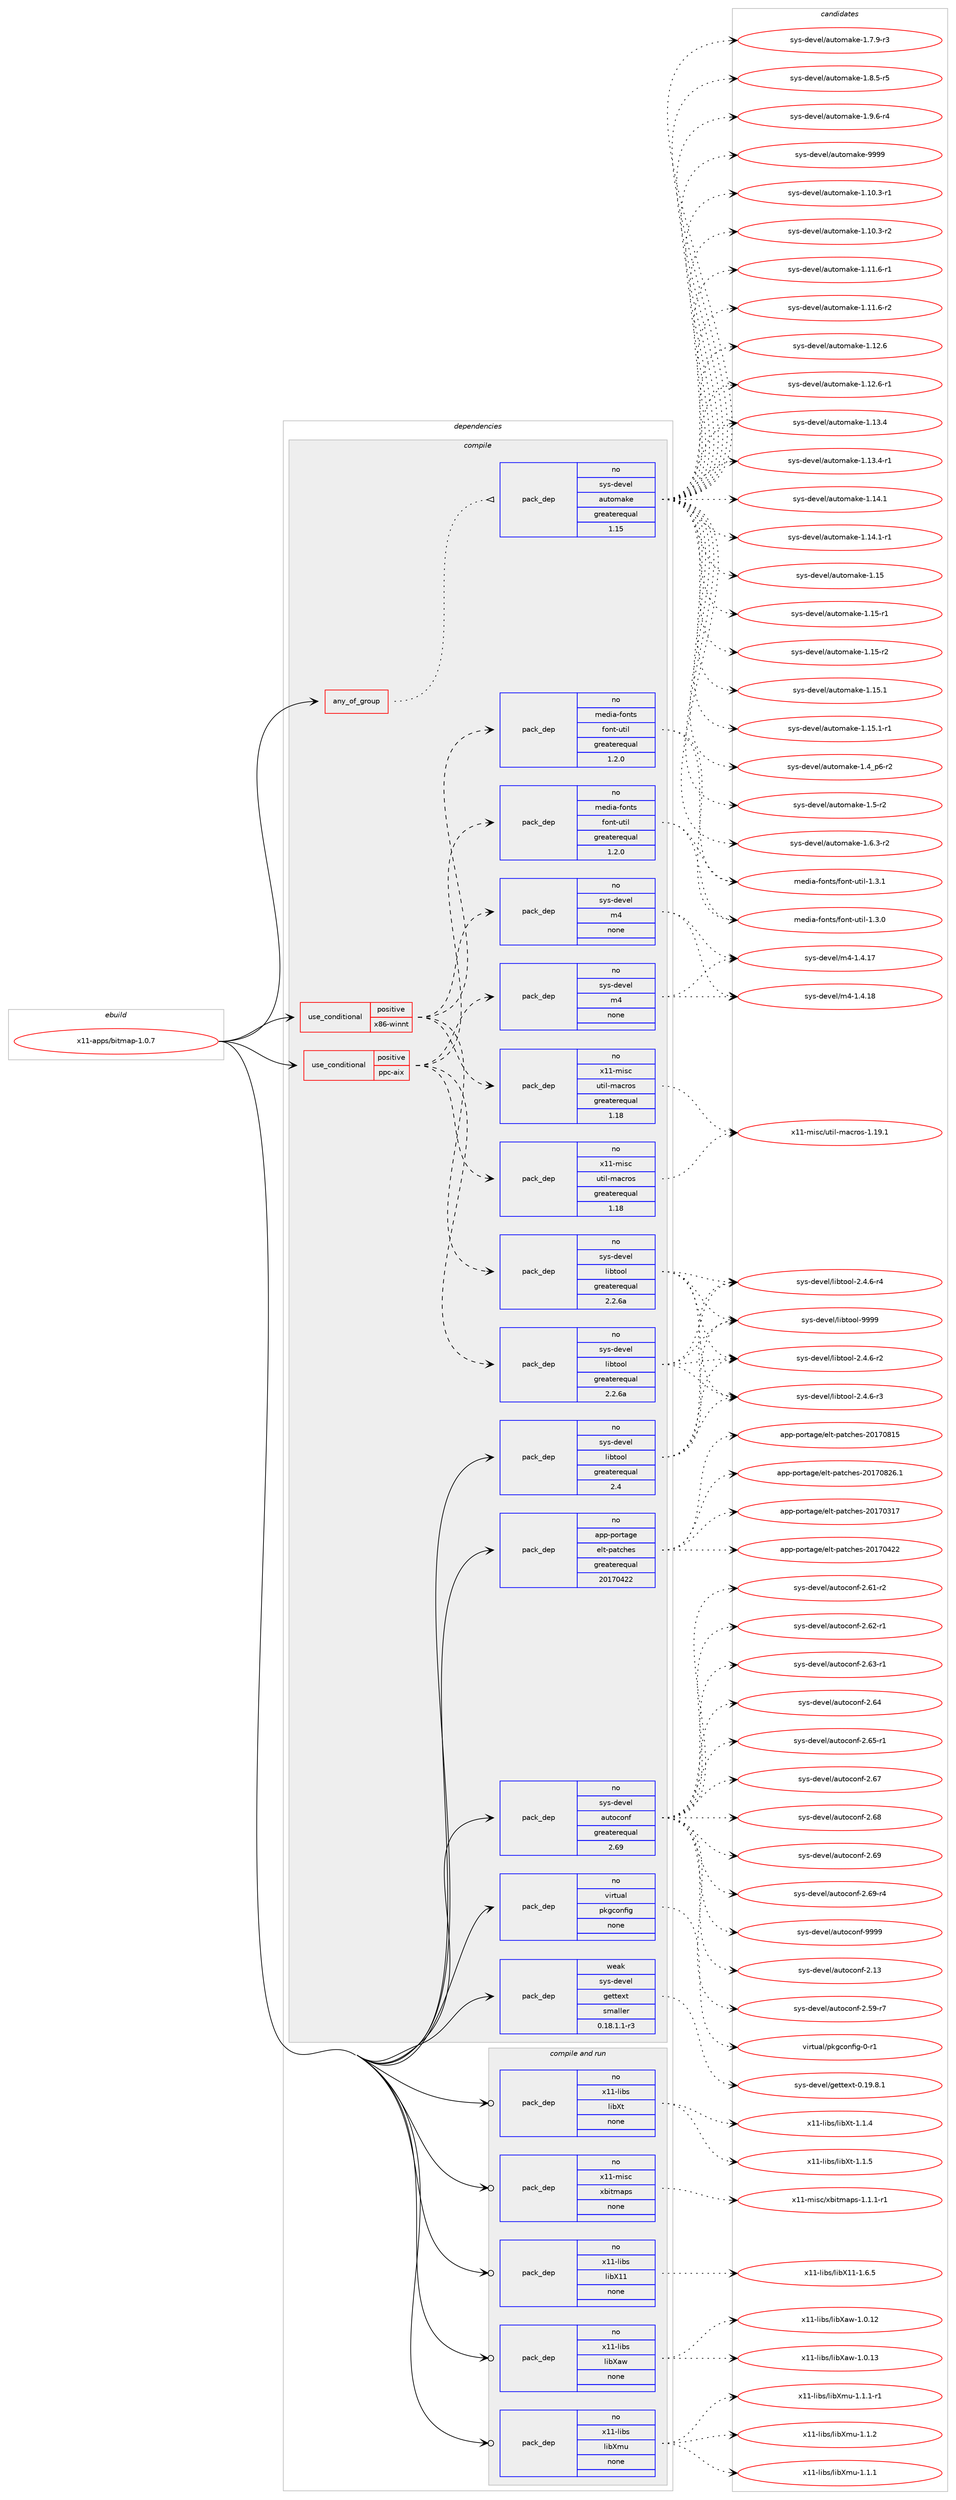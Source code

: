 digraph prolog {

# *************
# Graph options
# *************

newrank=true;
concentrate=true;
compound=true;
graph [rankdir=LR,fontname=Helvetica,fontsize=10,ranksep=1.5];#, ranksep=2.5, nodesep=0.2];
edge  [arrowhead=vee];
node  [fontname=Helvetica,fontsize=10];

# **********
# The ebuild
# **********

subgraph cluster_leftcol {
color=gray;
rank=same;
label=<<i>ebuild</i>>;
id [label="x11-apps/bitmap-1.0.7", color=red, width=4, href="../x11-apps/bitmap-1.0.7.svg"];
}

# ****************
# The dependencies
# ****************

subgraph cluster_midcol {
color=gray;
label=<<i>dependencies</i>>;
subgraph cluster_compile {
fillcolor="#eeeeee";
style=filled;
label=<<i>compile</i>>;
subgraph any8999 {
dependency508906 [label=<<TABLE BORDER="0" CELLBORDER="1" CELLSPACING="0" CELLPADDING="4"><TR><TD CELLPADDING="10">any_of_group</TD></TR></TABLE>>, shape=none, color=red];subgraph pack378186 {
dependency508907 [label=<<TABLE BORDER="0" CELLBORDER="1" CELLSPACING="0" CELLPADDING="4" WIDTH="220"><TR><TD ROWSPAN="6" CELLPADDING="30">pack_dep</TD></TR><TR><TD WIDTH="110">no</TD></TR><TR><TD>sys-devel</TD></TR><TR><TD>automake</TD></TR><TR><TD>greaterequal</TD></TR><TR><TD>1.15</TD></TR></TABLE>>, shape=none, color=blue];
}
dependency508906:e -> dependency508907:w [weight=20,style="dotted",arrowhead="oinv"];
}
id:e -> dependency508906:w [weight=20,style="solid",arrowhead="vee"];
subgraph cond121382 {
dependency508908 [label=<<TABLE BORDER="0" CELLBORDER="1" CELLSPACING="0" CELLPADDING="4"><TR><TD ROWSPAN="3" CELLPADDING="10">use_conditional</TD></TR><TR><TD>positive</TD></TR><TR><TD>ppc-aix</TD></TR></TABLE>>, shape=none, color=red];
subgraph pack378187 {
dependency508909 [label=<<TABLE BORDER="0" CELLBORDER="1" CELLSPACING="0" CELLPADDING="4" WIDTH="220"><TR><TD ROWSPAN="6" CELLPADDING="30">pack_dep</TD></TR><TR><TD WIDTH="110">no</TD></TR><TR><TD>sys-devel</TD></TR><TR><TD>libtool</TD></TR><TR><TD>greaterequal</TD></TR><TR><TD>2.2.6a</TD></TR></TABLE>>, shape=none, color=blue];
}
dependency508908:e -> dependency508909:w [weight=20,style="dashed",arrowhead="vee"];
subgraph pack378188 {
dependency508910 [label=<<TABLE BORDER="0" CELLBORDER="1" CELLSPACING="0" CELLPADDING="4" WIDTH="220"><TR><TD ROWSPAN="6" CELLPADDING="30">pack_dep</TD></TR><TR><TD WIDTH="110">no</TD></TR><TR><TD>sys-devel</TD></TR><TR><TD>m4</TD></TR><TR><TD>none</TD></TR><TR><TD></TD></TR></TABLE>>, shape=none, color=blue];
}
dependency508908:e -> dependency508910:w [weight=20,style="dashed",arrowhead="vee"];
subgraph pack378189 {
dependency508911 [label=<<TABLE BORDER="0" CELLBORDER="1" CELLSPACING="0" CELLPADDING="4" WIDTH="220"><TR><TD ROWSPAN="6" CELLPADDING="30">pack_dep</TD></TR><TR><TD WIDTH="110">no</TD></TR><TR><TD>x11-misc</TD></TR><TR><TD>util-macros</TD></TR><TR><TD>greaterequal</TD></TR><TR><TD>1.18</TD></TR></TABLE>>, shape=none, color=blue];
}
dependency508908:e -> dependency508911:w [weight=20,style="dashed",arrowhead="vee"];
subgraph pack378190 {
dependency508912 [label=<<TABLE BORDER="0" CELLBORDER="1" CELLSPACING="0" CELLPADDING="4" WIDTH="220"><TR><TD ROWSPAN="6" CELLPADDING="30">pack_dep</TD></TR><TR><TD WIDTH="110">no</TD></TR><TR><TD>media-fonts</TD></TR><TR><TD>font-util</TD></TR><TR><TD>greaterequal</TD></TR><TR><TD>1.2.0</TD></TR></TABLE>>, shape=none, color=blue];
}
dependency508908:e -> dependency508912:w [weight=20,style="dashed",arrowhead="vee"];
}
id:e -> dependency508908:w [weight=20,style="solid",arrowhead="vee"];
subgraph cond121383 {
dependency508913 [label=<<TABLE BORDER="0" CELLBORDER="1" CELLSPACING="0" CELLPADDING="4"><TR><TD ROWSPAN="3" CELLPADDING="10">use_conditional</TD></TR><TR><TD>positive</TD></TR><TR><TD>x86-winnt</TD></TR></TABLE>>, shape=none, color=red];
subgraph pack378191 {
dependency508914 [label=<<TABLE BORDER="0" CELLBORDER="1" CELLSPACING="0" CELLPADDING="4" WIDTH="220"><TR><TD ROWSPAN="6" CELLPADDING="30">pack_dep</TD></TR><TR><TD WIDTH="110">no</TD></TR><TR><TD>sys-devel</TD></TR><TR><TD>libtool</TD></TR><TR><TD>greaterequal</TD></TR><TR><TD>2.2.6a</TD></TR></TABLE>>, shape=none, color=blue];
}
dependency508913:e -> dependency508914:w [weight=20,style="dashed",arrowhead="vee"];
subgraph pack378192 {
dependency508915 [label=<<TABLE BORDER="0" CELLBORDER="1" CELLSPACING="0" CELLPADDING="4" WIDTH="220"><TR><TD ROWSPAN="6" CELLPADDING="30">pack_dep</TD></TR><TR><TD WIDTH="110">no</TD></TR><TR><TD>sys-devel</TD></TR><TR><TD>m4</TD></TR><TR><TD>none</TD></TR><TR><TD></TD></TR></TABLE>>, shape=none, color=blue];
}
dependency508913:e -> dependency508915:w [weight=20,style="dashed",arrowhead="vee"];
subgraph pack378193 {
dependency508916 [label=<<TABLE BORDER="0" CELLBORDER="1" CELLSPACING="0" CELLPADDING="4" WIDTH="220"><TR><TD ROWSPAN="6" CELLPADDING="30">pack_dep</TD></TR><TR><TD WIDTH="110">no</TD></TR><TR><TD>x11-misc</TD></TR><TR><TD>util-macros</TD></TR><TR><TD>greaterequal</TD></TR><TR><TD>1.18</TD></TR></TABLE>>, shape=none, color=blue];
}
dependency508913:e -> dependency508916:w [weight=20,style="dashed",arrowhead="vee"];
subgraph pack378194 {
dependency508917 [label=<<TABLE BORDER="0" CELLBORDER="1" CELLSPACING="0" CELLPADDING="4" WIDTH="220"><TR><TD ROWSPAN="6" CELLPADDING="30">pack_dep</TD></TR><TR><TD WIDTH="110">no</TD></TR><TR><TD>media-fonts</TD></TR><TR><TD>font-util</TD></TR><TR><TD>greaterequal</TD></TR><TR><TD>1.2.0</TD></TR></TABLE>>, shape=none, color=blue];
}
dependency508913:e -> dependency508917:w [weight=20,style="dashed",arrowhead="vee"];
}
id:e -> dependency508913:w [weight=20,style="solid",arrowhead="vee"];
subgraph pack378195 {
dependency508918 [label=<<TABLE BORDER="0" CELLBORDER="1" CELLSPACING="0" CELLPADDING="4" WIDTH="220"><TR><TD ROWSPAN="6" CELLPADDING="30">pack_dep</TD></TR><TR><TD WIDTH="110">no</TD></TR><TR><TD>app-portage</TD></TR><TR><TD>elt-patches</TD></TR><TR><TD>greaterequal</TD></TR><TR><TD>20170422</TD></TR></TABLE>>, shape=none, color=blue];
}
id:e -> dependency508918:w [weight=20,style="solid",arrowhead="vee"];
subgraph pack378196 {
dependency508919 [label=<<TABLE BORDER="0" CELLBORDER="1" CELLSPACING="0" CELLPADDING="4" WIDTH="220"><TR><TD ROWSPAN="6" CELLPADDING="30">pack_dep</TD></TR><TR><TD WIDTH="110">no</TD></TR><TR><TD>sys-devel</TD></TR><TR><TD>autoconf</TD></TR><TR><TD>greaterequal</TD></TR><TR><TD>2.69</TD></TR></TABLE>>, shape=none, color=blue];
}
id:e -> dependency508919:w [weight=20,style="solid",arrowhead="vee"];
subgraph pack378197 {
dependency508920 [label=<<TABLE BORDER="0" CELLBORDER="1" CELLSPACING="0" CELLPADDING="4" WIDTH="220"><TR><TD ROWSPAN="6" CELLPADDING="30">pack_dep</TD></TR><TR><TD WIDTH="110">no</TD></TR><TR><TD>sys-devel</TD></TR><TR><TD>libtool</TD></TR><TR><TD>greaterequal</TD></TR><TR><TD>2.4</TD></TR></TABLE>>, shape=none, color=blue];
}
id:e -> dependency508920:w [weight=20,style="solid",arrowhead="vee"];
subgraph pack378198 {
dependency508921 [label=<<TABLE BORDER="0" CELLBORDER="1" CELLSPACING="0" CELLPADDING="4" WIDTH="220"><TR><TD ROWSPAN="6" CELLPADDING="30">pack_dep</TD></TR><TR><TD WIDTH="110">no</TD></TR><TR><TD>virtual</TD></TR><TR><TD>pkgconfig</TD></TR><TR><TD>none</TD></TR><TR><TD></TD></TR></TABLE>>, shape=none, color=blue];
}
id:e -> dependency508921:w [weight=20,style="solid",arrowhead="vee"];
subgraph pack378199 {
dependency508922 [label=<<TABLE BORDER="0" CELLBORDER="1" CELLSPACING="0" CELLPADDING="4" WIDTH="220"><TR><TD ROWSPAN="6" CELLPADDING="30">pack_dep</TD></TR><TR><TD WIDTH="110">weak</TD></TR><TR><TD>sys-devel</TD></TR><TR><TD>gettext</TD></TR><TR><TD>smaller</TD></TR><TR><TD>0.18.1.1-r3</TD></TR></TABLE>>, shape=none, color=blue];
}
id:e -> dependency508922:w [weight=20,style="solid",arrowhead="vee"];
}
subgraph cluster_compileandrun {
fillcolor="#eeeeee";
style=filled;
label=<<i>compile and run</i>>;
subgraph pack378200 {
dependency508923 [label=<<TABLE BORDER="0" CELLBORDER="1" CELLSPACING="0" CELLPADDING="4" WIDTH="220"><TR><TD ROWSPAN="6" CELLPADDING="30">pack_dep</TD></TR><TR><TD WIDTH="110">no</TD></TR><TR><TD>x11-libs</TD></TR><TR><TD>libX11</TD></TR><TR><TD>none</TD></TR><TR><TD></TD></TR></TABLE>>, shape=none, color=blue];
}
id:e -> dependency508923:w [weight=20,style="solid",arrowhead="odotvee"];
subgraph pack378201 {
dependency508924 [label=<<TABLE BORDER="0" CELLBORDER="1" CELLSPACING="0" CELLPADDING="4" WIDTH="220"><TR><TD ROWSPAN="6" CELLPADDING="30">pack_dep</TD></TR><TR><TD WIDTH="110">no</TD></TR><TR><TD>x11-libs</TD></TR><TR><TD>libXaw</TD></TR><TR><TD>none</TD></TR><TR><TD></TD></TR></TABLE>>, shape=none, color=blue];
}
id:e -> dependency508924:w [weight=20,style="solid",arrowhead="odotvee"];
subgraph pack378202 {
dependency508925 [label=<<TABLE BORDER="0" CELLBORDER="1" CELLSPACING="0" CELLPADDING="4" WIDTH="220"><TR><TD ROWSPAN="6" CELLPADDING="30">pack_dep</TD></TR><TR><TD WIDTH="110">no</TD></TR><TR><TD>x11-libs</TD></TR><TR><TD>libXmu</TD></TR><TR><TD>none</TD></TR><TR><TD></TD></TR></TABLE>>, shape=none, color=blue];
}
id:e -> dependency508925:w [weight=20,style="solid",arrowhead="odotvee"];
subgraph pack378203 {
dependency508926 [label=<<TABLE BORDER="0" CELLBORDER="1" CELLSPACING="0" CELLPADDING="4" WIDTH="220"><TR><TD ROWSPAN="6" CELLPADDING="30">pack_dep</TD></TR><TR><TD WIDTH="110">no</TD></TR><TR><TD>x11-libs</TD></TR><TR><TD>libXt</TD></TR><TR><TD>none</TD></TR><TR><TD></TD></TR></TABLE>>, shape=none, color=blue];
}
id:e -> dependency508926:w [weight=20,style="solid",arrowhead="odotvee"];
subgraph pack378204 {
dependency508927 [label=<<TABLE BORDER="0" CELLBORDER="1" CELLSPACING="0" CELLPADDING="4" WIDTH="220"><TR><TD ROWSPAN="6" CELLPADDING="30">pack_dep</TD></TR><TR><TD WIDTH="110">no</TD></TR><TR><TD>x11-misc</TD></TR><TR><TD>xbitmaps</TD></TR><TR><TD>none</TD></TR><TR><TD></TD></TR></TABLE>>, shape=none, color=blue];
}
id:e -> dependency508927:w [weight=20,style="solid",arrowhead="odotvee"];
}
subgraph cluster_run {
fillcolor="#eeeeee";
style=filled;
label=<<i>run</i>>;
}
}

# **************
# The candidates
# **************

subgraph cluster_choices {
rank=same;
color=gray;
label=<<i>candidates</i>>;

subgraph choice378186 {
color=black;
nodesep=1;
choice11512111545100101118101108479711711611110997107101454946494846514511449 [label="sys-devel/automake-1.10.3-r1", color=red, width=4,href="../sys-devel/automake-1.10.3-r1.svg"];
choice11512111545100101118101108479711711611110997107101454946494846514511450 [label="sys-devel/automake-1.10.3-r2", color=red, width=4,href="../sys-devel/automake-1.10.3-r2.svg"];
choice11512111545100101118101108479711711611110997107101454946494946544511449 [label="sys-devel/automake-1.11.6-r1", color=red, width=4,href="../sys-devel/automake-1.11.6-r1.svg"];
choice11512111545100101118101108479711711611110997107101454946494946544511450 [label="sys-devel/automake-1.11.6-r2", color=red, width=4,href="../sys-devel/automake-1.11.6-r2.svg"];
choice1151211154510010111810110847971171161111099710710145494649504654 [label="sys-devel/automake-1.12.6", color=red, width=4,href="../sys-devel/automake-1.12.6.svg"];
choice11512111545100101118101108479711711611110997107101454946495046544511449 [label="sys-devel/automake-1.12.6-r1", color=red, width=4,href="../sys-devel/automake-1.12.6-r1.svg"];
choice1151211154510010111810110847971171161111099710710145494649514652 [label="sys-devel/automake-1.13.4", color=red, width=4,href="../sys-devel/automake-1.13.4.svg"];
choice11512111545100101118101108479711711611110997107101454946495146524511449 [label="sys-devel/automake-1.13.4-r1", color=red, width=4,href="../sys-devel/automake-1.13.4-r1.svg"];
choice1151211154510010111810110847971171161111099710710145494649524649 [label="sys-devel/automake-1.14.1", color=red, width=4,href="../sys-devel/automake-1.14.1.svg"];
choice11512111545100101118101108479711711611110997107101454946495246494511449 [label="sys-devel/automake-1.14.1-r1", color=red, width=4,href="../sys-devel/automake-1.14.1-r1.svg"];
choice115121115451001011181011084797117116111109971071014549464953 [label="sys-devel/automake-1.15", color=red, width=4,href="../sys-devel/automake-1.15.svg"];
choice1151211154510010111810110847971171161111099710710145494649534511449 [label="sys-devel/automake-1.15-r1", color=red, width=4,href="../sys-devel/automake-1.15-r1.svg"];
choice1151211154510010111810110847971171161111099710710145494649534511450 [label="sys-devel/automake-1.15-r2", color=red, width=4,href="../sys-devel/automake-1.15-r2.svg"];
choice1151211154510010111810110847971171161111099710710145494649534649 [label="sys-devel/automake-1.15.1", color=red, width=4,href="../sys-devel/automake-1.15.1.svg"];
choice11512111545100101118101108479711711611110997107101454946495346494511449 [label="sys-devel/automake-1.15.1-r1", color=red, width=4,href="../sys-devel/automake-1.15.1-r1.svg"];
choice115121115451001011181011084797117116111109971071014549465295112544511450 [label="sys-devel/automake-1.4_p6-r2", color=red, width=4,href="../sys-devel/automake-1.4_p6-r2.svg"];
choice11512111545100101118101108479711711611110997107101454946534511450 [label="sys-devel/automake-1.5-r2", color=red, width=4,href="../sys-devel/automake-1.5-r2.svg"];
choice115121115451001011181011084797117116111109971071014549465446514511450 [label="sys-devel/automake-1.6.3-r2", color=red, width=4,href="../sys-devel/automake-1.6.3-r2.svg"];
choice115121115451001011181011084797117116111109971071014549465546574511451 [label="sys-devel/automake-1.7.9-r3", color=red, width=4,href="../sys-devel/automake-1.7.9-r3.svg"];
choice115121115451001011181011084797117116111109971071014549465646534511453 [label="sys-devel/automake-1.8.5-r5", color=red, width=4,href="../sys-devel/automake-1.8.5-r5.svg"];
choice115121115451001011181011084797117116111109971071014549465746544511452 [label="sys-devel/automake-1.9.6-r4", color=red, width=4,href="../sys-devel/automake-1.9.6-r4.svg"];
choice115121115451001011181011084797117116111109971071014557575757 [label="sys-devel/automake-9999", color=red, width=4,href="../sys-devel/automake-9999.svg"];
dependency508907:e -> choice11512111545100101118101108479711711611110997107101454946494846514511449:w [style=dotted,weight="100"];
dependency508907:e -> choice11512111545100101118101108479711711611110997107101454946494846514511450:w [style=dotted,weight="100"];
dependency508907:e -> choice11512111545100101118101108479711711611110997107101454946494946544511449:w [style=dotted,weight="100"];
dependency508907:e -> choice11512111545100101118101108479711711611110997107101454946494946544511450:w [style=dotted,weight="100"];
dependency508907:e -> choice1151211154510010111810110847971171161111099710710145494649504654:w [style=dotted,weight="100"];
dependency508907:e -> choice11512111545100101118101108479711711611110997107101454946495046544511449:w [style=dotted,weight="100"];
dependency508907:e -> choice1151211154510010111810110847971171161111099710710145494649514652:w [style=dotted,weight="100"];
dependency508907:e -> choice11512111545100101118101108479711711611110997107101454946495146524511449:w [style=dotted,weight="100"];
dependency508907:e -> choice1151211154510010111810110847971171161111099710710145494649524649:w [style=dotted,weight="100"];
dependency508907:e -> choice11512111545100101118101108479711711611110997107101454946495246494511449:w [style=dotted,weight="100"];
dependency508907:e -> choice115121115451001011181011084797117116111109971071014549464953:w [style=dotted,weight="100"];
dependency508907:e -> choice1151211154510010111810110847971171161111099710710145494649534511449:w [style=dotted,weight="100"];
dependency508907:e -> choice1151211154510010111810110847971171161111099710710145494649534511450:w [style=dotted,weight="100"];
dependency508907:e -> choice1151211154510010111810110847971171161111099710710145494649534649:w [style=dotted,weight="100"];
dependency508907:e -> choice11512111545100101118101108479711711611110997107101454946495346494511449:w [style=dotted,weight="100"];
dependency508907:e -> choice115121115451001011181011084797117116111109971071014549465295112544511450:w [style=dotted,weight="100"];
dependency508907:e -> choice11512111545100101118101108479711711611110997107101454946534511450:w [style=dotted,weight="100"];
dependency508907:e -> choice115121115451001011181011084797117116111109971071014549465446514511450:w [style=dotted,weight="100"];
dependency508907:e -> choice115121115451001011181011084797117116111109971071014549465546574511451:w [style=dotted,weight="100"];
dependency508907:e -> choice115121115451001011181011084797117116111109971071014549465646534511453:w [style=dotted,weight="100"];
dependency508907:e -> choice115121115451001011181011084797117116111109971071014549465746544511452:w [style=dotted,weight="100"];
dependency508907:e -> choice115121115451001011181011084797117116111109971071014557575757:w [style=dotted,weight="100"];
}
subgraph choice378187 {
color=black;
nodesep=1;
choice1151211154510010111810110847108105981161111111084550465246544511450 [label="sys-devel/libtool-2.4.6-r2", color=red, width=4,href="../sys-devel/libtool-2.4.6-r2.svg"];
choice1151211154510010111810110847108105981161111111084550465246544511451 [label="sys-devel/libtool-2.4.6-r3", color=red, width=4,href="../sys-devel/libtool-2.4.6-r3.svg"];
choice1151211154510010111810110847108105981161111111084550465246544511452 [label="sys-devel/libtool-2.4.6-r4", color=red, width=4,href="../sys-devel/libtool-2.4.6-r4.svg"];
choice1151211154510010111810110847108105981161111111084557575757 [label="sys-devel/libtool-9999", color=red, width=4,href="../sys-devel/libtool-9999.svg"];
dependency508909:e -> choice1151211154510010111810110847108105981161111111084550465246544511450:w [style=dotted,weight="100"];
dependency508909:e -> choice1151211154510010111810110847108105981161111111084550465246544511451:w [style=dotted,weight="100"];
dependency508909:e -> choice1151211154510010111810110847108105981161111111084550465246544511452:w [style=dotted,weight="100"];
dependency508909:e -> choice1151211154510010111810110847108105981161111111084557575757:w [style=dotted,weight="100"];
}
subgraph choice378188 {
color=black;
nodesep=1;
choice11512111545100101118101108471095245494652464955 [label="sys-devel/m4-1.4.17", color=red, width=4,href="../sys-devel/m4-1.4.17.svg"];
choice11512111545100101118101108471095245494652464956 [label="sys-devel/m4-1.4.18", color=red, width=4,href="../sys-devel/m4-1.4.18.svg"];
dependency508910:e -> choice11512111545100101118101108471095245494652464955:w [style=dotted,weight="100"];
dependency508910:e -> choice11512111545100101118101108471095245494652464956:w [style=dotted,weight="100"];
}
subgraph choice378189 {
color=black;
nodesep=1;
choice120494945109105115994711711610510845109979911411111545494649574649 [label="x11-misc/util-macros-1.19.1", color=red, width=4,href="../x11-misc/util-macros-1.19.1.svg"];
dependency508911:e -> choice120494945109105115994711711610510845109979911411111545494649574649:w [style=dotted,weight="100"];
}
subgraph choice378190 {
color=black;
nodesep=1;
choice10910110010597451021111101161154710211111011645117116105108454946514648 [label="media-fonts/font-util-1.3.0", color=red, width=4,href="../media-fonts/font-util-1.3.0.svg"];
choice10910110010597451021111101161154710211111011645117116105108454946514649 [label="media-fonts/font-util-1.3.1", color=red, width=4,href="../media-fonts/font-util-1.3.1.svg"];
dependency508912:e -> choice10910110010597451021111101161154710211111011645117116105108454946514648:w [style=dotted,weight="100"];
dependency508912:e -> choice10910110010597451021111101161154710211111011645117116105108454946514649:w [style=dotted,weight="100"];
}
subgraph choice378191 {
color=black;
nodesep=1;
choice1151211154510010111810110847108105981161111111084550465246544511450 [label="sys-devel/libtool-2.4.6-r2", color=red, width=4,href="../sys-devel/libtool-2.4.6-r2.svg"];
choice1151211154510010111810110847108105981161111111084550465246544511451 [label="sys-devel/libtool-2.4.6-r3", color=red, width=4,href="../sys-devel/libtool-2.4.6-r3.svg"];
choice1151211154510010111810110847108105981161111111084550465246544511452 [label="sys-devel/libtool-2.4.6-r4", color=red, width=4,href="../sys-devel/libtool-2.4.6-r4.svg"];
choice1151211154510010111810110847108105981161111111084557575757 [label="sys-devel/libtool-9999", color=red, width=4,href="../sys-devel/libtool-9999.svg"];
dependency508914:e -> choice1151211154510010111810110847108105981161111111084550465246544511450:w [style=dotted,weight="100"];
dependency508914:e -> choice1151211154510010111810110847108105981161111111084550465246544511451:w [style=dotted,weight="100"];
dependency508914:e -> choice1151211154510010111810110847108105981161111111084550465246544511452:w [style=dotted,weight="100"];
dependency508914:e -> choice1151211154510010111810110847108105981161111111084557575757:w [style=dotted,weight="100"];
}
subgraph choice378192 {
color=black;
nodesep=1;
choice11512111545100101118101108471095245494652464955 [label="sys-devel/m4-1.4.17", color=red, width=4,href="../sys-devel/m4-1.4.17.svg"];
choice11512111545100101118101108471095245494652464956 [label="sys-devel/m4-1.4.18", color=red, width=4,href="../sys-devel/m4-1.4.18.svg"];
dependency508915:e -> choice11512111545100101118101108471095245494652464955:w [style=dotted,weight="100"];
dependency508915:e -> choice11512111545100101118101108471095245494652464956:w [style=dotted,weight="100"];
}
subgraph choice378193 {
color=black;
nodesep=1;
choice120494945109105115994711711610510845109979911411111545494649574649 [label="x11-misc/util-macros-1.19.1", color=red, width=4,href="../x11-misc/util-macros-1.19.1.svg"];
dependency508916:e -> choice120494945109105115994711711610510845109979911411111545494649574649:w [style=dotted,weight="100"];
}
subgraph choice378194 {
color=black;
nodesep=1;
choice10910110010597451021111101161154710211111011645117116105108454946514648 [label="media-fonts/font-util-1.3.0", color=red, width=4,href="../media-fonts/font-util-1.3.0.svg"];
choice10910110010597451021111101161154710211111011645117116105108454946514649 [label="media-fonts/font-util-1.3.1", color=red, width=4,href="../media-fonts/font-util-1.3.1.svg"];
dependency508917:e -> choice10910110010597451021111101161154710211111011645117116105108454946514648:w [style=dotted,weight="100"];
dependency508917:e -> choice10910110010597451021111101161154710211111011645117116105108454946514649:w [style=dotted,weight="100"];
}
subgraph choice378195 {
color=black;
nodesep=1;
choice97112112451121111141169710310147101108116451129711699104101115455048495548514955 [label="app-portage/elt-patches-20170317", color=red, width=4,href="../app-portage/elt-patches-20170317.svg"];
choice97112112451121111141169710310147101108116451129711699104101115455048495548525050 [label="app-portage/elt-patches-20170422", color=red, width=4,href="../app-portage/elt-patches-20170422.svg"];
choice97112112451121111141169710310147101108116451129711699104101115455048495548564953 [label="app-portage/elt-patches-20170815", color=red, width=4,href="../app-portage/elt-patches-20170815.svg"];
choice971121124511211111411697103101471011081164511297116991041011154550484955485650544649 [label="app-portage/elt-patches-20170826.1", color=red, width=4,href="../app-portage/elt-patches-20170826.1.svg"];
dependency508918:e -> choice97112112451121111141169710310147101108116451129711699104101115455048495548514955:w [style=dotted,weight="100"];
dependency508918:e -> choice97112112451121111141169710310147101108116451129711699104101115455048495548525050:w [style=dotted,weight="100"];
dependency508918:e -> choice97112112451121111141169710310147101108116451129711699104101115455048495548564953:w [style=dotted,weight="100"];
dependency508918:e -> choice971121124511211111411697103101471011081164511297116991041011154550484955485650544649:w [style=dotted,weight="100"];
}
subgraph choice378196 {
color=black;
nodesep=1;
choice115121115451001011181011084797117116111991111101024550464951 [label="sys-devel/autoconf-2.13", color=red, width=4,href="../sys-devel/autoconf-2.13.svg"];
choice1151211154510010111810110847971171161119911111010245504653574511455 [label="sys-devel/autoconf-2.59-r7", color=red, width=4,href="../sys-devel/autoconf-2.59-r7.svg"];
choice1151211154510010111810110847971171161119911111010245504654494511450 [label="sys-devel/autoconf-2.61-r2", color=red, width=4,href="../sys-devel/autoconf-2.61-r2.svg"];
choice1151211154510010111810110847971171161119911111010245504654504511449 [label="sys-devel/autoconf-2.62-r1", color=red, width=4,href="../sys-devel/autoconf-2.62-r1.svg"];
choice1151211154510010111810110847971171161119911111010245504654514511449 [label="sys-devel/autoconf-2.63-r1", color=red, width=4,href="../sys-devel/autoconf-2.63-r1.svg"];
choice115121115451001011181011084797117116111991111101024550465452 [label="sys-devel/autoconf-2.64", color=red, width=4,href="../sys-devel/autoconf-2.64.svg"];
choice1151211154510010111810110847971171161119911111010245504654534511449 [label="sys-devel/autoconf-2.65-r1", color=red, width=4,href="../sys-devel/autoconf-2.65-r1.svg"];
choice115121115451001011181011084797117116111991111101024550465455 [label="sys-devel/autoconf-2.67", color=red, width=4,href="../sys-devel/autoconf-2.67.svg"];
choice115121115451001011181011084797117116111991111101024550465456 [label="sys-devel/autoconf-2.68", color=red, width=4,href="../sys-devel/autoconf-2.68.svg"];
choice115121115451001011181011084797117116111991111101024550465457 [label="sys-devel/autoconf-2.69", color=red, width=4,href="../sys-devel/autoconf-2.69.svg"];
choice1151211154510010111810110847971171161119911111010245504654574511452 [label="sys-devel/autoconf-2.69-r4", color=red, width=4,href="../sys-devel/autoconf-2.69-r4.svg"];
choice115121115451001011181011084797117116111991111101024557575757 [label="sys-devel/autoconf-9999", color=red, width=4,href="../sys-devel/autoconf-9999.svg"];
dependency508919:e -> choice115121115451001011181011084797117116111991111101024550464951:w [style=dotted,weight="100"];
dependency508919:e -> choice1151211154510010111810110847971171161119911111010245504653574511455:w [style=dotted,weight="100"];
dependency508919:e -> choice1151211154510010111810110847971171161119911111010245504654494511450:w [style=dotted,weight="100"];
dependency508919:e -> choice1151211154510010111810110847971171161119911111010245504654504511449:w [style=dotted,weight="100"];
dependency508919:e -> choice1151211154510010111810110847971171161119911111010245504654514511449:w [style=dotted,weight="100"];
dependency508919:e -> choice115121115451001011181011084797117116111991111101024550465452:w [style=dotted,weight="100"];
dependency508919:e -> choice1151211154510010111810110847971171161119911111010245504654534511449:w [style=dotted,weight="100"];
dependency508919:e -> choice115121115451001011181011084797117116111991111101024550465455:w [style=dotted,weight="100"];
dependency508919:e -> choice115121115451001011181011084797117116111991111101024550465456:w [style=dotted,weight="100"];
dependency508919:e -> choice115121115451001011181011084797117116111991111101024550465457:w [style=dotted,weight="100"];
dependency508919:e -> choice1151211154510010111810110847971171161119911111010245504654574511452:w [style=dotted,weight="100"];
dependency508919:e -> choice115121115451001011181011084797117116111991111101024557575757:w [style=dotted,weight="100"];
}
subgraph choice378197 {
color=black;
nodesep=1;
choice1151211154510010111810110847108105981161111111084550465246544511450 [label="sys-devel/libtool-2.4.6-r2", color=red, width=4,href="../sys-devel/libtool-2.4.6-r2.svg"];
choice1151211154510010111810110847108105981161111111084550465246544511451 [label="sys-devel/libtool-2.4.6-r3", color=red, width=4,href="../sys-devel/libtool-2.4.6-r3.svg"];
choice1151211154510010111810110847108105981161111111084550465246544511452 [label="sys-devel/libtool-2.4.6-r4", color=red, width=4,href="../sys-devel/libtool-2.4.6-r4.svg"];
choice1151211154510010111810110847108105981161111111084557575757 [label="sys-devel/libtool-9999", color=red, width=4,href="../sys-devel/libtool-9999.svg"];
dependency508920:e -> choice1151211154510010111810110847108105981161111111084550465246544511450:w [style=dotted,weight="100"];
dependency508920:e -> choice1151211154510010111810110847108105981161111111084550465246544511451:w [style=dotted,weight="100"];
dependency508920:e -> choice1151211154510010111810110847108105981161111111084550465246544511452:w [style=dotted,weight="100"];
dependency508920:e -> choice1151211154510010111810110847108105981161111111084557575757:w [style=dotted,weight="100"];
}
subgraph choice378198 {
color=black;
nodesep=1;
choice11810511411611797108471121071039911111010210510345484511449 [label="virtual/pkgconfig-0-r1", color=red, width=4,href="../virtual/pkgconfig-0-r1.svg"];
dependency508921:e -> choice11810511411611797108471121071039911111010210510345484511449:w [style=dotted,weight="100"];
}
subgraph choice378199 {
color=black;
nodesep=1;
choice1151211154510010111810110847103101116116101120116454846495746564649 [label="sys-devel/gettext-0.19.8.1", color=red, width=4,href="../sys-devel/gettext-0.19.8.1.svg"];
dependency508922:e -> choice1151211154510010111810110847103101116116101120116454846495746564649:w [style=dotted,weight="100"];
}
subgraph choice378200 {
color=black;
nodesep=1;
choice120494945108105981154710810598884949454946544653 [label="x11-libs/libX11-1.6.5", color=red, width=4,href="../x11-libs/libX11-1.6.5.svg"];
dependency508923:e -> choice120494945108105981154710810598884949454946544653:w [style=dotted,weight="100"];
}
subgraph choice378201 {
color=black;
nodesep=1;
choice120494945108105981154710810598889711945494648464950 [label="x11-libs/libXaw-1.0.12", color=red, width=4,href="../x11-libs/libXaw-1.0.12.svg"];
choice120494945108105981154710810598889711945494648464951 [label="x11-libs/libXaw-1.0.13", color=red, width=4,href="../x11-libs/libXaw-1.0.13.svg"];
dependency508924:e -> choice120494945108105981154710810598889711945494648464950:w [style=dotted,weight="100"];
dependency508924:e -> choice120494945108105981154710810598889711945494648464951:w [style=dotted,weight="100"];
}
subgraph choice378202 {
color=black;
nodesep=1;
choice12049494510810598115471081059888109117454946494649 [label="x11-libs/libXmu-1.1.1", color=red, width=4,href="../x11-libs/libXmu-1.1.1.svg"];
choice120494945108105981154710810598881091174549464946494511449 [label="x11-libs/libXmu-1.1.1-r1", color=red, width=4,href="../x11-libs/libXmu-1.1.1-r1.svg"];
choice12049494510810598115471081059888109117454946494650 [label="x11-libs/libXmu-1.1.2", color=red, width=4,href="../x11-libs/libXmu-1.1.2.svg"];
dependency508925:e -> choice12049494510810598115471081059888109117454946494649:w [style=dotted,weight="100"];
dependency508925:e -> choice120494945108105981154710810598881091174549464946494511449:w [style=dotted,weight="100"];
dependency508925:e -> choice12049494510810598115471081059888109117454946494650:w [style=dotted,weight="100"];
}
subgraph choice378203 {
color=black;
nodesep=1;
choice12049494510810598115471081059888116454946494652 [label="x11-libs/libXt-1.1.4", color=red, width=4,href="../x11-libs/libXt-1.1.4.svg"];
choice12049494510810598115471081059888116454946494653 [label="x11-libs/libXt-1.1.5", color=red, width=4,href="../x11-libs/libXt-1.1.5.svg"];
dependency508926:e -> choice12049494510810598115471081059888116454946494652:w [style=dotted,weight="100"];
dependency508926:e -> choice12049494510810598115471081059888116454946494653:w [style=dotted,weight="100"];
}
subgraph choice378204 {
color=black;
nodesep=1;
choice120494945109105115994712098105116109971121154549464946494511449 [label="x11-misc/xbitmaps-1.1.1-r1", color=red, width=4,href="../x11-misc/xbitmaps-1.1.1-r1.svg"];
dependency508927:e -> choice120494945109105115994712098105116109971121154549464946494511449:w [style=dotted,weight="100"];
}
}

}
